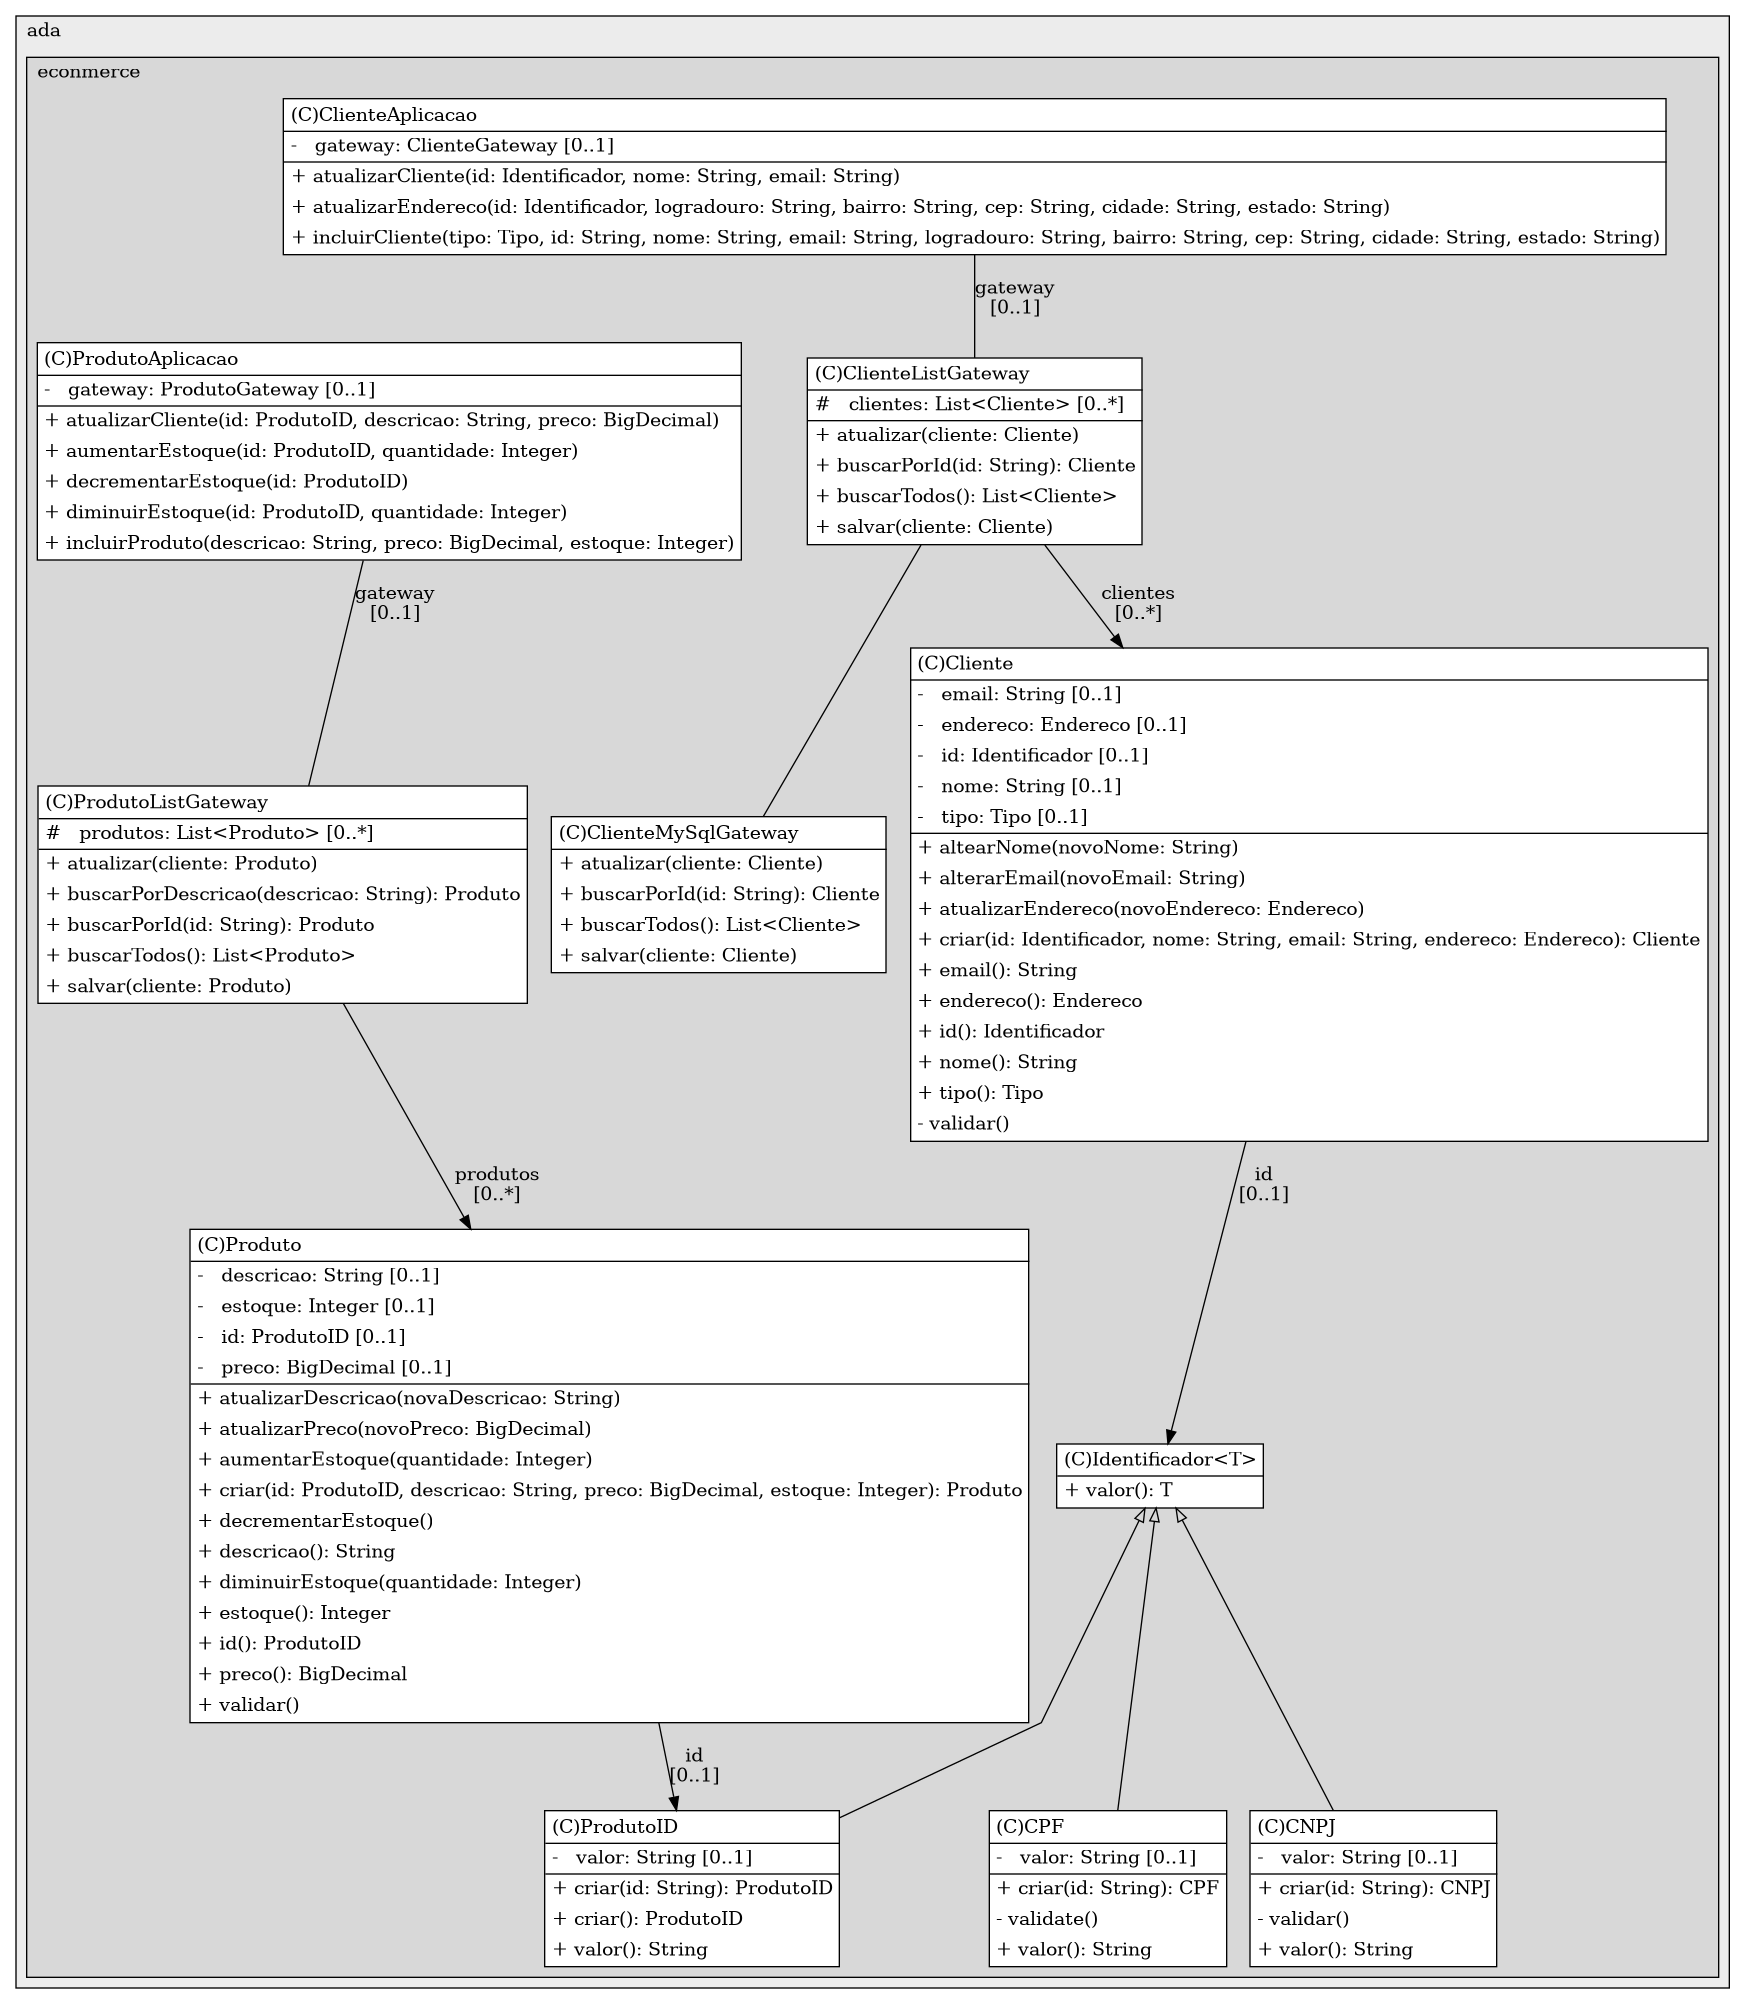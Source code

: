 @startuml

/' diagram meta data start
config=StructureConfiguration;
{
  "projectClassification": {
    "searchMode": "OpenProject", // OpenProject, AllProjects
    "includedProjects": "",
    "pathEndKeywords": "*.impl",
    "isClientPath": "",
    "isClientName": "",
    "isTestPath": "",
    "isTestName": "",
    "isMappingPath": "",
    "isMappingName": "",
    "isDataAccessPath": "",
    "isDataAccessName": "",
    "isDataStructurePath": "",
    "isDataStructureName": "",
    "isInterfaceStructuresPath": "",
    "isInterfaceStructuresName": "",
    "isEntryPointPath": "",
    "isEntryPointName": "",
    "treatFinalFieldsAsMandatory": false
  },
  "graphRestriction": {
    "classPackageExcludeFilter": "",
    "classPackageIncludeFilter": "",
    "classNameExcludeFilter": "",
    "classNameIncludeFilter": "",
    "methodNameExcludeFilter": "",
    "methodNameIncludeFilter": "",
    "removeByInheritance": "", // inheritance/annotation based filtering is done in a second step
    "removeByAnnotation": "",
    "removeByClassPackage": "", // cleanup the graph after inheritance/annotation based filtering is done
    "removeByClassName": "",
    "cutMappings": false,
    "cutEnum": true,
    "cutTests": true,
    "cutClient": true,
    "cutDataAccess": false,
    "cutInterfaceStructures": false,
    "cutDataStructures": false,
    "cutGetterAndSetter": true,
    "cutConstructors": true
  },
  "graphTraversal": {
    "forwardDepth": 6,
    "backwardDepth": 6,
    "classPackageExcludeFilter": "",
    "classPackageIncludeFilter": "",
    "classNameExcludeFilter": "",
    "classNameIncludeFilter": "",
    "methodNameExcludeFilter": "",
    "methodNameIncludeFilter": "",
    "hideMappings": false,
    "hideDataStructures": false,
    "hidePrivateMethods": true,
    "hideInterfaceCalls": true, // indirection: implementation -> interface (is hidden) -> implementation
    "onlyShowApplicationEntryPoints": false, // root node is included
    "useMethodCallsForStructureDiagram": "ForwardOnly" // ForwardOnly, BothDirections, No
  },
  "details": {
    "aggregation": "GroupByClass", // ByClass, GroupByClass, None
    "showClassGenericTypes": true,
    "showMethods": true,
    "showMethodParameterNames": true,
    "showMethodParameterTypes": true,
    "showMethodReturnType": true,
    "showPackageLevels": 2,
    "showDetailedClassStructure": true
  },
  "rootClass": "com.ada.econmerce.domain.cliente.objetos.CNPJ",
  "extensionCallbackMethod": "" // qualified.class.name#methodName - signature: public static String method(String)
}
diagram meta data end '/



digraph g {
    rankdir="TB"
    splines=polyline
    

'nodes 
subgraph cluster_96414 { 
   	label=ada
	labeljust=l
	fillcolor="#ececec"
	style=filled
   
   subgraph cluster_229682575 { 
   	label=econmerce
	labeljust=l
	fillcolor="#d8d8d8"
	style=filled
   
   CNPJ1029554872[
	label=<<TABLE BORDER="1" CELLBORDER="0" CELLPADDING="4" CELLSPACING="0">
<TR><TD ALIGN="LEFT" >(C)CNPJ</TD></TR>
<HR/>
<TR><TD ALIGN="LEFT" >-   valor: String [0..1]</TD></TR>
<HR/>
<TR><TD ALIGN="LEFT" >+ criar(id: String): CNPJ</TD></TR>
<TR><TD ALIGN="LEFT" >- validar()</TD></TR>
<TR><TD ALIGN="LEFT" >+ valor(): String</TD></TR>
</TABLE>>
	style=filled
	margin=0
	shape=plaintext
	fillcolor="#FFFFFF"
];

CPF1029554872[
	label=<<TABLE BORDER="1" CELLBORDER="0" CELLPADDING="4" CELLSPACING="0">
<TR><TD ALIGN="LEFT" >(C)CPF</TD></TR>
<HR/>
<TR><TD ALIGN="LEFT" >-   valor: String [0..1]</TD></TR>
<HR/>
<TR><TD ALIGN="LEFT" >+ criar(id: String): CPF</TD></TR>
<TR><TD ALIGN="LEFT" >- validate()</TD></TR>
<TR><TD ALIGN="LEFT" >+ valor(): String</TD></TR>
</TABLE>>
	style=filled
	margin=0
	shape=plaintext
	fillcolor="#FFFFFF"
];

Cliente581290588[
	label=<<TABLE BORDER="1" CELLBORDER="0" CELLPADDING="4" CELLSPACING="0">
<TR><TD ALIGN="LEFT" >(C)Cliente</TD></TR>
<HR/>
<TR><TD ALIGN="LEFT" >-   email: String [0..1]</TD></TR>
<TR><TD ALIGN="LEFT" >-   endereco: Endereco [0..1]</TD></TR>
<TR><TD ALIGN="LEFT" >-   id: Identificador [0..1]</TD></TR>
<TR><TD ALIGN="LEFT" >-   nome: String [0..1]</TD></TR>
<TR><TD ALIGN="LEFT" >-   tipo: Tipo [0..1]</TD></TR>
<HR/>
<TR><TD ALIGN="LEFT" >+ altearNome(novoNome: String)</TD></TR>
<TR><TD ALIGN="LEFT" >+ alterarEmail(novoEmail: String)</TD></TR>
<TR><TD ALIGN="LEFT" >+ atualizarEndereco(novoEndereco: Endereco)</TD></TR>
<TR><TD ALIGN="LEFT" >+ criar(id: Identificador, nome: String, email: String, endereco: Endereco): Cliente</TD></TR>
<TR><TD ALIGN="LEFT" >+ email(): String</TD></TR>
<TR><TD ALIGN="LEFT" >+ endereco(): Endereco</TD></TR>
<TR><TD ALIGN="LEFT" >+ id(): Identificador</TD></TR>
<TR><TD ALIGN="LEFT" >+ nome(): String</TD></TR>
<TR><TD ALIGN="LEFT" >+ tipo(): Tipo</TD></TR>
<TR><TD ALIGN="LEFT" >- validar()</TD></TR>
</TABLE>>
	style=filled
	margin=0
	shape=plaintext
	fillcolor="#FFFFFF"
];

ClienteAplicacao307890105[
	label=<<TABLE BORDER="1" CELLBORDER="0" CELLPADDING="4" CELLSPACING="0">
<TR><TD ALIGN="LEFT" >(C)ClienteAplicacao</TD></TR>
<HR/>
<TR><TD ALIGN="LEFT" >-   gateway: ClienteGateway [0..1]</TD></TR>
<HR/>
<TR><TD ALIGN="LEFT" >+ atualizarCliente(id: Identificador, nome: String, email: String)</TD></TR>
<TR><TD ALIGN="LEFT" >+ atualizarEndereco(id: Identificador, logradouro: String, bairro: String, cep: String, cidade: String, estado: String)</TD></TR>
<TR><TD ALIGN="LEFT" >+ incluirCliente(tipo: Tipo, id: String, nome: String, email: String, logradouro: String, bairro: String, cep: String, cidade: String, estado: String)</TD></TR>
</TABLE>>
	style=filled
	margin=0
	shape=plaintext
	fillcolor="#FFFFFF"
];

ClienteListGateway1228115713[
	label=<<TABLE BORDER="1" CELLBORDER="0" CELLPADDING="4" CELLSPACING="0">
<TR><TD ALIGN="LEFT" >(C)ClienteListGateway</TD></TR>
<HR/>
<TR><TD ALIGN="LEFT" >#   clientes: List&lt;Cliente&gt; [0..*]</TD></TR>
<HR/>
<TR><TD ALIGN="LEFT" >+ atualizar(cliente: Cliente)</TD></TR>
<TR><TD ALIGN="LEFT" >+ buscarPorId(id: String): Cliente</TD></TR>
<TR><TD ALIGN="LEFT" >+ buscarTodos(): List&lt;Cliente&gt;</TD></TR>
<TR><TD ALIGN="LEFT" >+ salvar(cliente: Cliente)</TD></TR>
</TABLE>>
	style=filled
	margin=0
	shape=plaintext
	fillcolor="#FFFFFF"
];

ClienteMySqlGateway1228115713[
	label=<<TABLE BORDER="1" CELLBORDER="0" CELLPADDING="4" CELLSPACING="0">
<TR><TD ALIGN="LEFT" >(C)ClienteMySqlGateway</TD></TR>
<HR/>
<TR><TD ALIGN="LEFT" >+ atualizar(cliente: Cliente)</TD></TR>
<TR><TD ALIGN="LEFT" >+ buscarPorId(id: String): Cliente</TD></TR>
<TR><TD ALIGN="LEFT" >+ buscarTodos(): List&lt;Cliente&gt;</TD></TR>
<TR><TD ALIGN="LEFT" >+ salvar(cliente: Cliente)</TD></TR>
</TABLE>>
	style=filled
	margin=0
	shape=plaintext
	fillcolor="#FFFFFF"
];

Identificador1153072048[
	label=<<TABLE BORDER="1" CELLBORDER="0" CELLPADDING="4" CELLSPACING="0">
<TR><TD ALIGN="LEFT" >(C)Identificador&lt;T&gt;</TD></TR>
<HR/>
<TR><TD ALIGN="LEFT" >+ valor(): T</TD></TR>
</TABLE>>
	style=filled
	margin=0
	shape=plaintext
	fillcolor="#FFFFFF"
];

Produto588770469[
	label=<<TABLE BORDER="1" CELLBORDER="0" CELLPADDING="4" CELLSPACING="0">
<TR><TD ALIGN="LEFT" >(C)Produto</TD></TR>
<HR/>
<TR><TD ALIGN="LEFT" >-   descricao: String [0..1]</TD></TR>
<TR><TD ALIGN="LEFT" >-   estoque: Integer [0..1]</TD></TR>
<TR><TD ALIGN="LEFT" >-   id: ProdutoID [0..1]</TD></TR>
<TR><TD ALIGN="LEFT" >-   preco: BigDecimal [0..1]</TD></TR>
<HR/>
<TR><TD ALIGN="LEFT" >+ atualizarDescricao(novaDescricao: String)</TD></TR>
<TR><TD ALIGN="LEFT" >+ atualizarPreco(novoPreco: BigDecimal)</TD></TR>
<TR><TD ALIGN="LEFT" >+ aumentarEstoque(quantidade: Integer)</TD></TR>
<TR><TD ALIGN="LEFT" >+ criar(id: ProdutoID, descricao: String, preco: BigDecimal, estoque: Integer): Produto</TD></TR>
<TR><TD ALIGN="LEFT" >+ decrementarEstoque()</TD></TR>
<TR><TD ALIGN="LEFT" >+ descricao(): String</TD></TR>
<TR><TD ALIGN="LEFT" >+ diminuirEstoque(quantidade: Integer)</TD></TR>
<TR><TD ALIGN="LEFT" >+ estoque(): Integer</TD></TR>
<TR><TD ALIGN="LEFT" >+ id(): ProdutoID</TD></TR>
<TR><TD ALIGN="LEFT" >+ preco(): BigDecimal</TD></TR>
<TR><TD ALIGN="LEFT" >+ validar()</TD></TR>
</TABLE>>
	style=filled
	margin=0
	shape=plaintext
	fillcolor="#FFFFFF"
];

ProdutoAplicacao1477951684[
	label=<<TABLE BORDER="1" CELLBORDER="0" CELLPADDING="4" CELLSPACING="0">
<TR><TD ALIGN="LEFT" >(C)ProdutoAplicacao</TD></TR>
<HR/>
<TR><TD ALIGN="LEFT" >-   gateway: ProdutoGateway [0..1]</TD></TR>
<HR/>
<TR><TD ALIGN="LEFT" >+ atualizarCliente(id: ProdutoID, descricao: String, preco: BigDecimal)</TD></TR>
<TR><TD ALIGN="LEFT" >+ aumentarEstoque(id: ProdutoID, quantidade: Integer)</TD></TR>
<TR><TD ALIGN="LEFT" >+ decrementarEstoque(id: ProdutoID)</TD></TR>
<TR><TD ALIGN="LEFT" >+ diminuirEstoque(id: ProdutoID, quantidade: Integer)</TD></TR>
<TR><TD ALIGN="LEFT" >+ incluirProduto(descricao: String, preco: BigDecimal, estoque: Integer)</TD></TR>
</TABLE>>
	style=filled
	margin=0
	shape=plaintext
	fillcolor="#FFFFFF"
];

ProdutoID588770469[
	label=<<TABLE BORDER="1" CELLBORDER="0" CELLPADDING="4" CELLSPACING="0">
<TR><TD ALIGN="LEFT" >(C)ProdutoID</TD></TR>
<HR/>
<TR><TD ALIGN="LEFT" >-   valor: String [0..1]</TD></TR>
<HR/>
<TR><TD ALIGN="LEFT" >+ criar(id: String): ProdutoID</TD></TR>
<TR><TD ALIGN="LEFT" >+ criar(): ProdutoID</TD></TR>
<TR><TD ALIGN="LEFT" >+ valor(): String</TD></TR>
</TABLE>>
	style=filled
	margin=0
	shape=plaintext
	fillcolor="#FFFFFF"
];

ProdutoListGateway58054134[
	label=<<TABLE BORDER="1" CELLBORDER="0" CELLPADDING="4" CELLSPACING="0">
<TR><TD ALIGN="LEFT" >(C)ProdutoListGateway</TD></TR>
<HR/>
<TR><TD ALIGN="LEFT" >#   produtos: List&lt;Produto&gt; [0..*]</TD></TR>
<HR/>
<TR><TD ALIGN="LEFT" >+ atualizar(cliente: Produto)</TD></TR>
<TR><TD ALIGN="LEFT" >+ buscarPorDescricao(descricao: String): Produto</TD></TR>
<TR><TD ALIGN="LEFT" >+ buscarPorId(id: String): Produto</TD></TR>
<TR><TD ALIGN="LEFT" >+ buscarTodos(): List&lt;Produto&gt;</TD></TR>
<TR><TD ALIGN="LEFT" >+ salvar(cliente: Produto)</TD></TR>
</TABLE>>
	style=filled
	margin=0
	shape=plaintext
	fillcolor="#FFFFFF"
];
} 
} 

'edges    
Cliente581290588 -> Identificador1153072048[label="id
[0..1]"];
ClienteAplicacao307890105 -> ClienteListGateway1228115713[label="gateway
[0..1]", arrowhead=none];
ClienteListGateway1228115713 -> Cliente581290588[label="clientes
[0..*]"];
ClienteListGateway1228115713 -> ClienteMySqlGateway1228115713[arrowhead=none];
Identificador1153072048 -> CNPJ1029554872[arrowhead=none, arrowtail=empty, dir=both];
Identificador1153072048 -> CPF1029554872[arrowhead=none, arrowtail=empty, dir=both];
Identificador1153072048 -> ProdutoID588770469[arrowhead=none, arrowtail=empty, dir=both];
Produto588770469 -> ProdutoID588770469[label="id
[0..1]"];
ProdutoAplicacao1477951684 -> ProdutoListGateway58054134[label="gateway
[0..1]", arrowhead=none];
ProdutoListGateway58054134 -> Produto588770469[label="produtos
[0..*]"];
    
}
@enduml